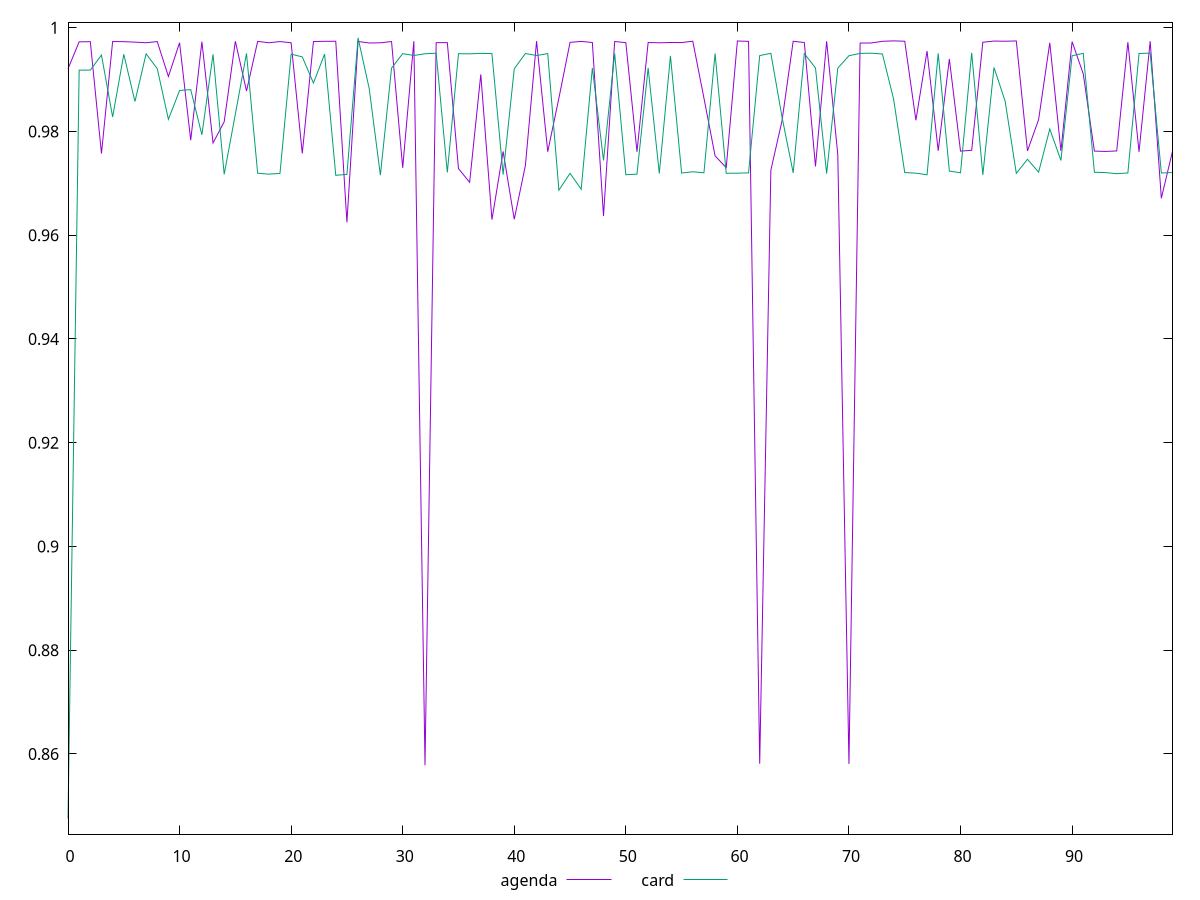 reset

$agenda <<EOF
0 0.9920691286046198
1 0.9972670419200401
2 0.997292702190395
3 0.9757388742128786
4 0.9973233532726254
5 0.997300229099843
6 0.9972074497752129
7 0.9970893518490268
8 0.9973162312881572
9 0.9905835120065523
10 0.9970950548148083
11 0.97829875972566
12 0.9973047727820998
13 0.9777761017139964
14 0.9818562663930333
15 0.9973818924746535
16 0.9877801670680612
17 0.9973552665135272
18 0.9970870452336912
19 0.9973166482485919
20 0.9970827960265369
21 0.9757602734574122
22 0.99732919475846
23 0.9973680680256374
24 0.9973782333378004
25 0.9624634793030395
26 0.9973387778422323
27 0.9970436870254697
28 0.9970827960265369
29 0.9973205867940608
30 0.9729857048710531
31 0.9973889159396561
32 0.857831345976873
33 0.997105316190974
34 0.9971179328719189
35 0.9728334611845808
36 0.9701884497131136
37 0.9909802184474692
38 0.9629963197001946
39 0.976145656059547
40 0.9630610042432572
41 0.973458639653957
42 0.9974034320772022
43 0.976089575432608
44 0.986404063209676
45 0.9971666799525976
46 0.9973533702089058
47 0.9971367624441797
48 0.963703727982806
49 0.9973302131856313
50 0.9971103148048563
51 0.9760795370180066
52 0.9971325821631385
53 0.9970827166252172
54 0.997136904791958
55 0.9971285613484616
56 0.997386543399075
57 0.9864432997322953
58 0.975283542513946
59 0.973014948804164
60 0.9974222486535854
61 0.9973627751403177
62 0.8581204734701907
63 0.9725313229325724
64 0.982050732625131
65 0.99737919803225
66 0.9971319265750531
67 0.9732539974889487
68 0.9973846705836746
69 0.9755018223441718
70 0.8580820357941348
71 0.997033042618009
72 0.9970431255908412
73 0.9973717312123149
74 0.9974497564732672
75 0.9973833312975002
76 0.982155244546581
77 0.9954973819004816
78 0.9762795777166791
79 0.9939560822057859
80 0.9761960684910863
81 0.9763631779712548
82 0.9971916996691271
83 0.9974158680706335
84 0.997384565042904
85 0.9974346426690807
86 0.9762442688179458
87 0.9822798247480995
88 0.9970848093894751
89 0.9762324935751933
90 0.9973023902597604
91 0.9910977428760219
92 0.9762077974909483
93 0.9761401630794445
94 0.9762369927466769
95 0.9971979652531116
96 0.9760649819629492
97 0.9973957148140213
98 0.9671114581554088
99 0.9761830508678425
EOF

$card <<EOF
0 0.8475587552842134
1 0.9918066997595907
2 0.9918164651643138
3 0.9947213538345128
4 0.9827866527294894
5 0.9948580755377665
6 0.9857646193971449
7 0.9949531226110753
8 0.9920936119067371
9 0.9823279505707947
10 0.9878884069762589
11 0.9880639002015783
12 0.97934483780266
13 0.9948585694303229
14 0.9717343130162088
15 0.9833427920861372
16 0.9950289867367368
17 0.9719409628706831
18 0.97176278553776
19 0.9719119721571965
20 0.9948949689359743
21 0.9943629043885157
22 0.9893303723610083
23 0.9948992508667054
24 0.9715395438593635
25 0.9717184442035736
26 0.9980231261711547
27 0.9882419386199207
28 0.9715671948907928
29 0.9921902245319489
30 0.9949976717637683
31 0.9946374699540276
32 0.9949707484049302
33 0.9950710182793204
34 0.9720929612555842
35 0.9949843444564229
36 0.99494982737084
37 0.9950444130563674
38 0.9949958295973768
39 0.9716862740564364
40 0.9920784071821571
41 0.9950173993991619
42 0.9946317550360264
43 0.9949960085722536
44 0.9686723915665013
45 0.9719168818919087
46 0.9688574890270436
47 0.9922430204936833
48 0.9744123486415981
49 0.9950246477104138
50 0.9716476863505527
51 0.9717657209335036
52 0.9922382703581595
53 0.9718867449304597
54 0.994565885149251
55 0.9719792078624601
56 0.9722226004457372
57 0.9720220703542711
58 0.9950320978245558
59 0.9719287241620157
60 0.97195152907481
61 0.97201116561888
62 0.9946163813178168
63 0.9950484365893638
64 0.9827800951643808
65 0.9720077797098354
66 0.9950103640574751
67 0.9922185700389803
68 0.9718795854201271
69 0.9921930811006534
70 0.9945900487326689
71 0.9950378762946122
72 0.99507722161328
73 0.9949251431333143
74 0.9862424831024353
75 0.9720750172310272
76 0.9719556156349646
77 0.9716403078862453
78 0.9950375205153947
79 0.9723428861665853
80 0.9720348851095366
81 0.9951471748617686
82 0.9716200851905525
83 0.99231356074553
84 0.9858269772706504
85 0.9719181507785914
86 0.9746285219433676
87 0.9721431143251642
88 0.9804757513384003
89 0.9744018965021729
90 0.9945719898672434
91 0.9950575199941122
92 0.9721203847066693
93 0.9720667065342561
94 0.9718524657858066
95 0.9719900674835026
96 0.9950110784205107
97 0.9950942826734099
98 0.9719870960191845
99 0.9720735491588144
EOF

set key outside below
set xrange [0:99]
set yrange [0.8445494678664746:1.0010324135888935]
set trange [0.8445494678664746:1.0010324135888935]
set terminal svg size 640, 520 enhanced background rgb 'white'
set output "reports/report_00032_2021-02-25T10-28-15.087Z/meta/pScore/comparison/line/1_vs_2.svg"

plot $agenda title "agenda" with line, \
     $card title "card" with line

reset
